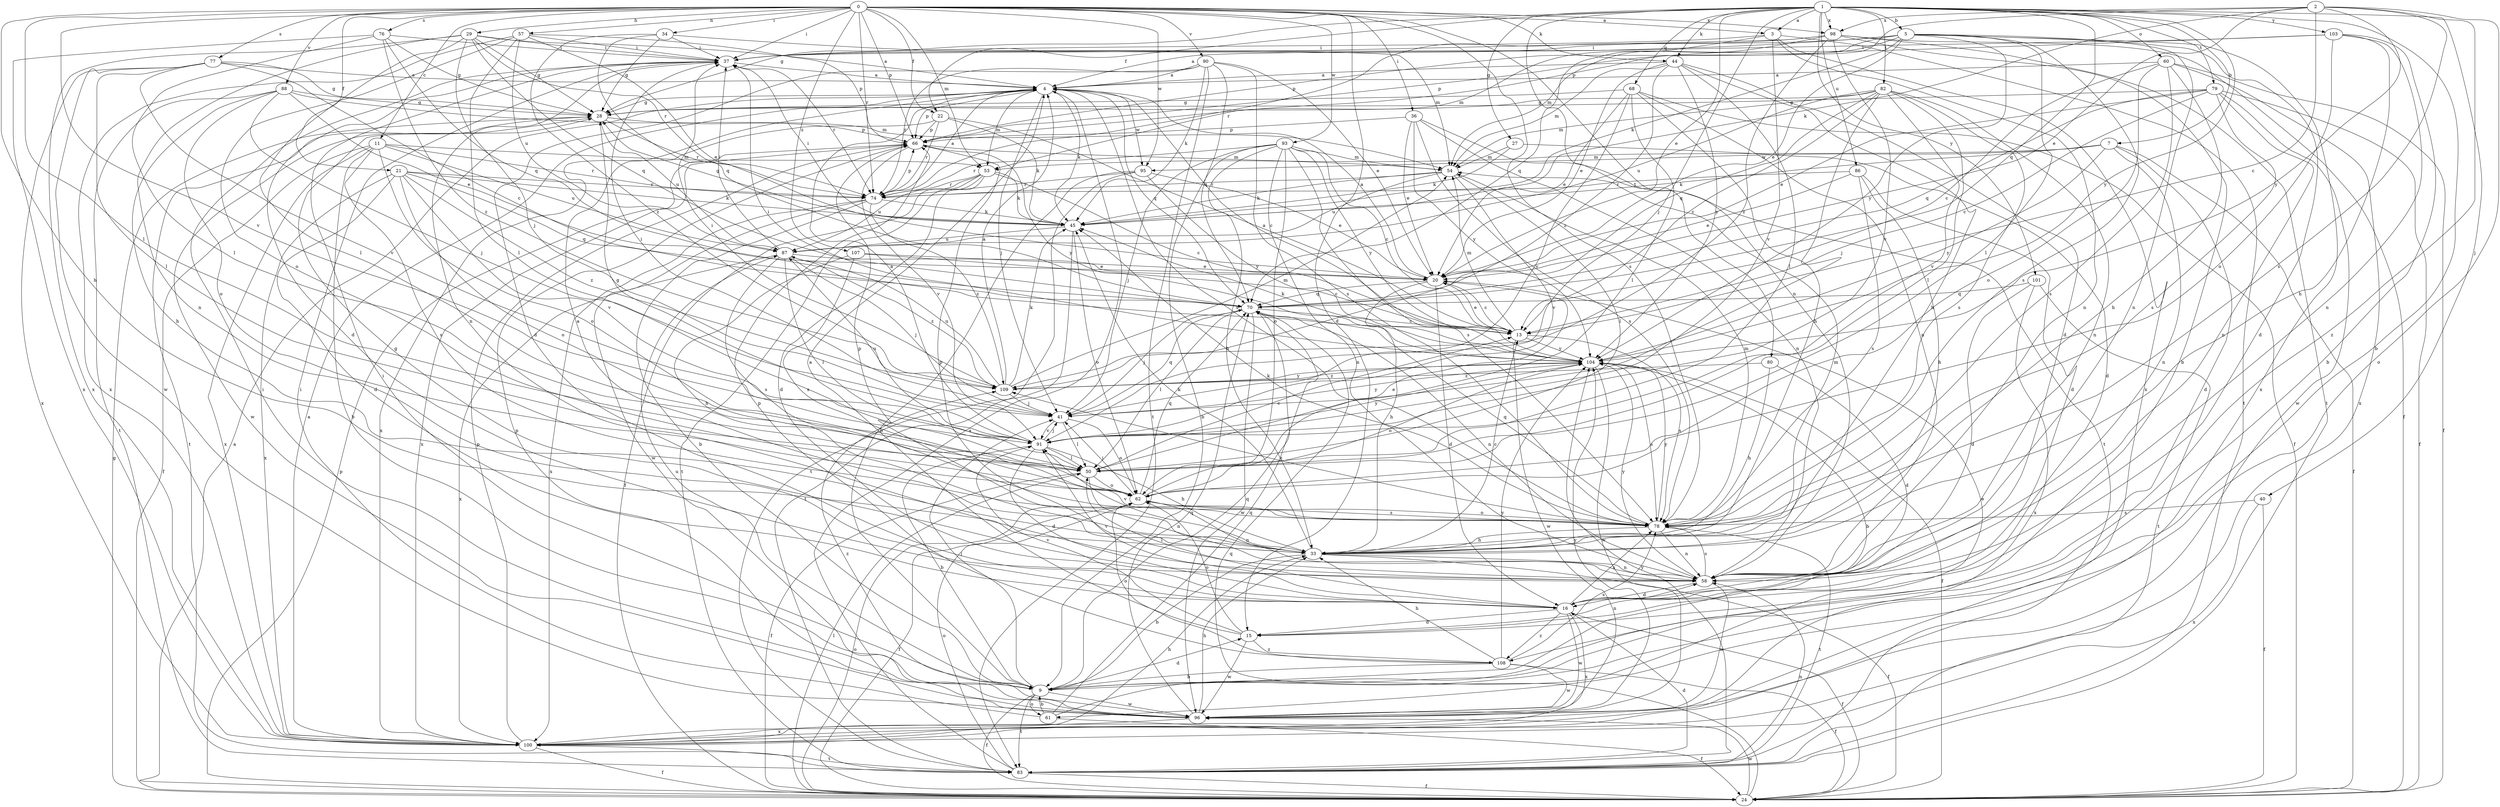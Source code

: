 strict digraph  {
0;
1;
2;
3;
4;
5;
7;
9;
11;
13;
15;
16;
20;
21;
22;
24;
27;
28;
29;
33;
34;
36;
37;
40;
41;
44;
45;
50;
53;
54;
57;
58;
60;
61;
62;
66;
68;
70;
74;
76;
77;
78;
79;
80;
82;
83;
86;
87;
88;
90;
91;
93;
95;
96;
98;
100;
101;
103;
104;
107;
108;
109;
0 -> 3  [label=a];
0 -> 11  [label=c];
0 -> 15  [label=d];
0 -> 21  [label=f];
0 -> 22  [label=f];
0 -> 29  [label=h];
0 -> 33  [label=h];
0 -> 34  [label=i];
0 -> 36  [label=i];
0 -> 37  [label=i];
0 -> 44  [label=k];
0 -> 50  [label=l];
0 -> 53  [label=m];
0 -> 57  [label=n];
0 -> 58  [label=n];
0 -> 66  [label=p];
0 -> 74  [label=r];
0 -> 76  [label=s];
0 -> 77  [label=s];
0 -> 78  [label=s];
0 -> 88  [label=v];
0 -> 90  [label=v];
0 -> 91  [label=v];
0 -> 93  [label=w];
0 -> 95  [label=w];
0 -> 98  [label=x];
0 -> 107  [label=z];
1 -> 3  [label=a];
1 -> 5  [label=b];
1 -> 7  [label=b];
1 -> 9  [label=b];
1 -> 20  [label=e];
1 -> 22  [label=f];
1 -> 27  [label=g];
1 -> 28  [label=g];
1 -> 40  [label=j];
1 -> 41  [label=j];
1 -> 44  [label=k];
1 -> 60  [label=o];
1 -> 68  [label=q];
1 -> 70  [label=q];
1 -> 79  [label=t];
1 -> 80  [label=t];
1 -> 82  [label=t];
1 -> 86  [label=u];
1 -> 98  [label=x];
1 -> 101  [label=y];
1 -> 103  [label=y];
1 -> 104  [label=y];
2 -> 13  [label=c];
2 -> 20  [label=e];
2 -> 45  [label=k];
2 -> 61  [label=o];
2 -> 66  [label=p];
2 -> 78  [label=s];
2 -> 98  [label=x];
2 -> 104  [label=y];
2 -> 108  [label=z];
3 -> 37  [label=i];
3 -> 58  [label=n];
3 -> 70  [label=q];
3 -> 83  [label=t];
3 -> 91  [label=v];
3 -> 100  [label=x];
4 -> 28  [label=g];
4 -> 41  [label=j];
4 -> 45  [label=k];
4 -> 53  [label=m];
4 -> 66  [label=p];
4 -> 70  [label=q];
4 -> 78  [label=s];
4 -> 95  [label=w];
5 -> 4  [label=a];
5 -> 15  [label=d];
5 -> 20  [label=e];
5 -> 37  [label=i];
5 -> 45  [label=k];
5 -> 50  [label=l];
5 -> 53  [label=m];
5 -> 58  [label=n];
5 -> 66  [label=p];
5 -> 78  [label=s];
5 -> 100  [label=x];
5 -> 104  [label=y];
7 -> 15  [label=d];
7 -> 24  [label=f];
7 -> 45  [label=k];
7 -> 53  [label=m];
7 -> 58  [label=n];
7 -> 95  [label=w];
7 -> 104  [label=y];
9 -> 15  [label=d];
9 -> 24  [label=f];
9 -> 37  [label=i];
9 -> 41  [label=j];
9 -> 61  [label=o];
9 -> 70  [label=q];
9 -> 83  [label=t];
9 -> 87  [label=u];
9 -> 96  [label=w];
11 -> 9  [label=b];
11 -> 24  [label=f];
11 -> 53  [label=m];
11 -> 62  [label=o];
11 -> 74  [label=r];
11 -> 78  [label=s];
11 -> 87  [label=u];
11 -> 100  [label=x];
13 -> 20  [label=e];
13 -> 54  [label=m];
13 -> 78  [label=s];
13 -> 96  [label=w];
13 -> 104  [label=y];
15 -> 4  [label=a];
15 -> 58  [label=n];
15 -> 62  [label=o];
15 -> 91  [label=v];
15 -> 96  [label=w];
15 -> 108  [label=z];
16 -> 15  [label=d];
16 -> 24  [label=f];
16 -> 50  [label=l];
16 -> 78  [label=s];
16 -> 91  [label=v];
16 -> 96  [label=w];
16 -> 100  [label=x];
16 -> 108  [label=z];
20 -> 4  [label=a];
20 -> 13  [label=c];
20 -> 16  [label=d];
20 -> 33  [label=h];
20 -> 70  [label=q];
21 -> 16  [label=d];
21 -> 45  [label=k];
21 -> 62  [label=o];
21 -> 70  [label=q];
21 -> 74  [label=r];
21 -> 91  [label=v];
21 -> 100  [label=x];
21 -> 109  [label=z];
22 -> 13  [label=c];
22 -> 45  [label=k];
22 -> 66  [label=p];
22 -> 74  [label=r];
22 -> 100  [label=x];
24 -> 4  [label=a];
24 -> 28  [label=g];
24 -> 50  [label=l];
24 -> 62  [label=o];
24 -> 66  [label=p];
24 -> 70  [label=q];
24 -> 96  [label=w];
27 -> 16  [label=d];
27 -> 45  [label=k];
27 -> 54  [label=m];
28 -> 66  [label=p];
28 -> 74  [label=r];
28 -> 83  [label=t];
28 -> 87  [label=u];
28 -> 96  [label=w];
29 -> 4  [label=a];
29 -> 28  [label=g];
29 -> 37  [label=i];
29 -> 41  [label=j];
29 -> 50  [label=l];
29 -> 58  [label=n];
29 -> 70  [label=q];
29 -> 74  [label=r];
29 -> 100  [label=x];
33 -> 4  [label=a];
33 -> 9  [label=b];
33 -> 13  [label=c];
33 -> 24  [label=f];
33 -> 45  [label=k];
33 -> 54  [label=m];
33 -> 58  [label=n];
33 -> 66  [label=p];
33 -> 91  [label=v];
34 -> 28  [label=g];
34 -> 37  [label=i];
34 -> 54  [label=m];
34 -> 70  [label=q];
34 -> 109  [label=z];
36 -> 20  [label=e];
36 -> 58  [label=n];
36 -> 66  [label=p];
36 -> 78  [label=s];
36 -> 83  [label=t];
36 -> 104  [label=y];
37 -> 4  [label=a];
37 -> 16  [label=d];
37 -> 58  [label=n];
37 -> 74  [label=r];
40 -> 24  [label=f];
40 -> 78  [label=s];
40 -> 100  [label=x];
41 -> 37  [label=i];
41 -> 50  [label=l];
41 -> 62  [label=o];
41 -> 70  [label=q];
41 -> 91  [label=v];
41 -> 104  [label=y];
44 -> 4  [label=a];
44 -> 16  [label=d];
44 -> 20  [label=e];
44 -> 33  [label=h];
44 -> 50  [label=l];
44 -> 54  [label=m];
44 -> 104  [label=y];
44 -> 109  [label=z];
45 -> 28  [label=g];
45 -> 37  [label=i];
45 -> 62  [label=o];
45 -> 83  [label=t];
45 -> 87  [label=u];
50 -> 13  [label=c];
50 -> 24  [label=f];
50 -> 58  [label=n];
50 -> 62  [label=o];
53 -> 13  [label=c];
53 -> 16  [label=d];
53 -> 24  [label=f];
53 -> 45  [label=k];
53 -> 74  [label=r];
53 -> 83  [label=t];
53 -> 87  [label=u];
54 -> 45  [label=k];
54 -> 50  [label=l];
54 -> 74  [label=r];
54 -> 87  [label=u];
54 -> 91  [label=v];
57 -> 20  [label=e];
57 -> 37  [label=i];
57 -> 50  [label=l];
57 -> 62  [label=o];
57 -> 66  [label=p];
57 -> 87  [label=u];
57 -> 100  [label=x];
58 -> 16  [label=d];
58 -> 28  [label=g];
58 -> 66  [label=p];
58 -> 78  [label=s];
58 -> 96  [label=w];
58 -> 104  [label=y];
60 -> 4  [label=a];
60 -> 13  [label=c];
60 -> 24  [label=f];
60 -> 33  [label=h];
60 -> 62  [label=o];
60 -> 78  [label=s];
60 -> 100  [label=x];
61 -> 9  [label=b];
61 -> 20  [label=e];
61 -> 24  [label=f];
61 -> 37  [label=i];
61 -> 70  [label=q];
62 -> 20  [label=e];
62 -> 24  [label=f];
62 -> 41  [label=j];
62 -> 58  [label=n];
62 -> 70  [label=q];
62 -> 78  [label=s];
66 -> 54  [label=m];
66 -> 91  [label=v];
66 -> 100  [label=x];
66 -> 104  [label=y];
68 -> 20  [label=e];
68 -> 24  [label=f];
68 -> 28  [label=g];
68 -> 33  [label=h];
68 -> 50  [label=l];
68 -> 58  [label=n];
68 -> 91  [label=v];
70 -> 13  [label=c];
70 -> 41  [label=j];
70 -> 50  [label=l];
70 -> 58  [label=n];
70 -> 96  [label=w];
74 -> 4  [label=a];
74 -> 9  [label=b];
74 -> 45  [label=k];
74 -> 66  [label=p];
74 -> 96  [label=w];
74 -> 100  [label=x];
74 -> 109  [label=z];
76 -> 28  [label=g];
76 -> 37  [label=i];
76 -> 50  [label=l];
76 -> 70  [label=q];
76 -> 100  [label=x];
76 -> 109  [label=z];
77 -> 4  [label=a];
77 -> 13  [label=c];
77 -> 28  [label=g];
77 -> 50  [label=l];
77 -> 91  [label=v];
77 -> 96  [label=w];
77 -> 100  [label=x];
78 -> 33  [label=h];
78 -> 45  [label=k];
78 -> 54  [label=m];
78 -> 58  [label=n];
78 -> 62  [label=o];
78 -> 70  [label=q];
78 -> 83  [label=t];
78 -> 104  [label=y];
78 -> 109  [label=z];
79 -> 13  [label=c];
79 -> 20  [label=e];
79 -> 24  [label=f];
79 -> 28  [label=g];
79 -> 58  [label=n];
79 -> 70  [label=q];
79 -> 78  [label=s];
79 -> 96  [label=w];
80 -> 16  [label=d];
80 -> 33  [label=h];
80 -> 109  [label=z];
82 -> 13  [label=c];
82 -> 28  [label=g];
82 -> 41  [label=j];
82 -> 50  [label=l];
82 -> 54  [label=m];
82 -> 58  [label=n];
82 -> 70  [label=q];
82 -> 78  [label=s];
82 -> 87  [label=u];
82 -> 91  [label=v];
83 -> 4  [label=a];
83 -> 16  [label=d];
83 -> 24  [label=f];
83 -> 58  [label=n];
83 -> 62  [label=o];
83 -> 104  [label=y];
86 -> 16  [label=d];
86 -> 20  [label=e];
86 -> 33  [label=h];
86 -> 74  [label=r];
86 -> 78  [label=s];
87 -> 20  [label=e];
87 -> 37  [label=i];
87 -> 41  [label=j];
87 -> 50  [label=l];
87 -> 78  [label=s];
87 -> 100  [label=x];
87 -> 109  [label=z];
88 -> 20  [label=e];
88 -> 28  [label=g];
88 -> 33  [label=h];
88 -> 41  [label=j];
88 -> 54  [label=m];
88 -> 62  [label=o];
88 -> 83  [label=t];
90 -> 4  [label=a];
90 -> 16  [label=d];
90 -> 20  [label=e];
90 -> 45  [label=k];
90 -> 70  [label=q];
90 -> 74  [label=r];
90 -> 78  [label=s];
90 -> 83  [label=t];
91 -> 4  [label=a];
91 -> 9  [label=b];
91 -> 16  [label=d];
91 -> 28  [label=g];
91 -> 33  [label=h];
91 -> 41  [label=j];
91 -> 50  [label=l];
91 -> 87  [label=u];
91 -> 104  [label=y];
93 -> 9  [label=b];
93 -> 13  [label=c];
93 -> 33  [label=h];
93 -> 41  [label=j];
93 -> 54  [label=m];
93 -> 58  [label=n];
93 -> 62  [label=o];
93 -> 74  [label=r];
93 -> 78  [label=s];
93 -> 104  [label=y];
95 -> 9  [label=b];
95 -> 20  [label=e];
95 -> 74  [label=r];
95 -> 83  [label=t];
95 -> 104  [label=y];
96 -> 33  [label=h];
96 -> 37  [label=i];
96 -> 66  [label=p];
96 -> 70  [label=q];
96 -> 100  [label=x];
96 -> 104  [label=y];
96 -> 109  [label=z];
98 -> 9  [label=b];
98 -> 24  [label=f];
98 -> 37  [label=i];
98 -> 54  [label=m];
98 -> 74  [label=r];
98 -> 83  [label=t];
98 -> 91  [label=v];
98 -> 109  [label=z];
100 -> 4  [label=a];
100 -> 24  [label=f];
100 -> 33  [label=h];
100 -> 66  [label=p];
100 -> 83  [label=t];
101 -> 16  [label=d];
101 -> 70  [label=q];
101 -> 83  [label=t];
101 -> 100  [label=x];
103 -> 9  [label=b];
103 -> 33  [label=h];
103 -> 37  [label=i];
103 -> 58  [label=n];
103 -> 62  [label=o];
103 -> 66  [label=p];
104 -> 4  [label=a];
104 -> 9  [label=b];
104 -> 24  [label=f];
104 -> 37  [label=i];
104 -> 45  [label=k];
104 -> 62  [label=o];
104 -> 78  [label=s];
104 -> 96  [label=w];
104 -> 109  [label=z];
107 -> 13  [label=c];
107 -> 20  [label=e];
107 -> 33  [label=h];
107 -> 78  [label=s];
108 -> 9  [label=b];
108 -> 24  [label=f];
108 -> 33  [label=h];
108 -> 62  [label=o];
108 -> 66  [label=p];
108 -> 78  [label=s];
108 -> 96  [label=w];
108 -> 104  [label=y];
109 -> 4  [label=a];
109 -> 37  [label=i];
109 -> 41  [label=j];
109 -> 45  [label=k];
109 -> 54  [label=m];
109 -> 87  [label=u];
109 -> 104  [label=y];
}
